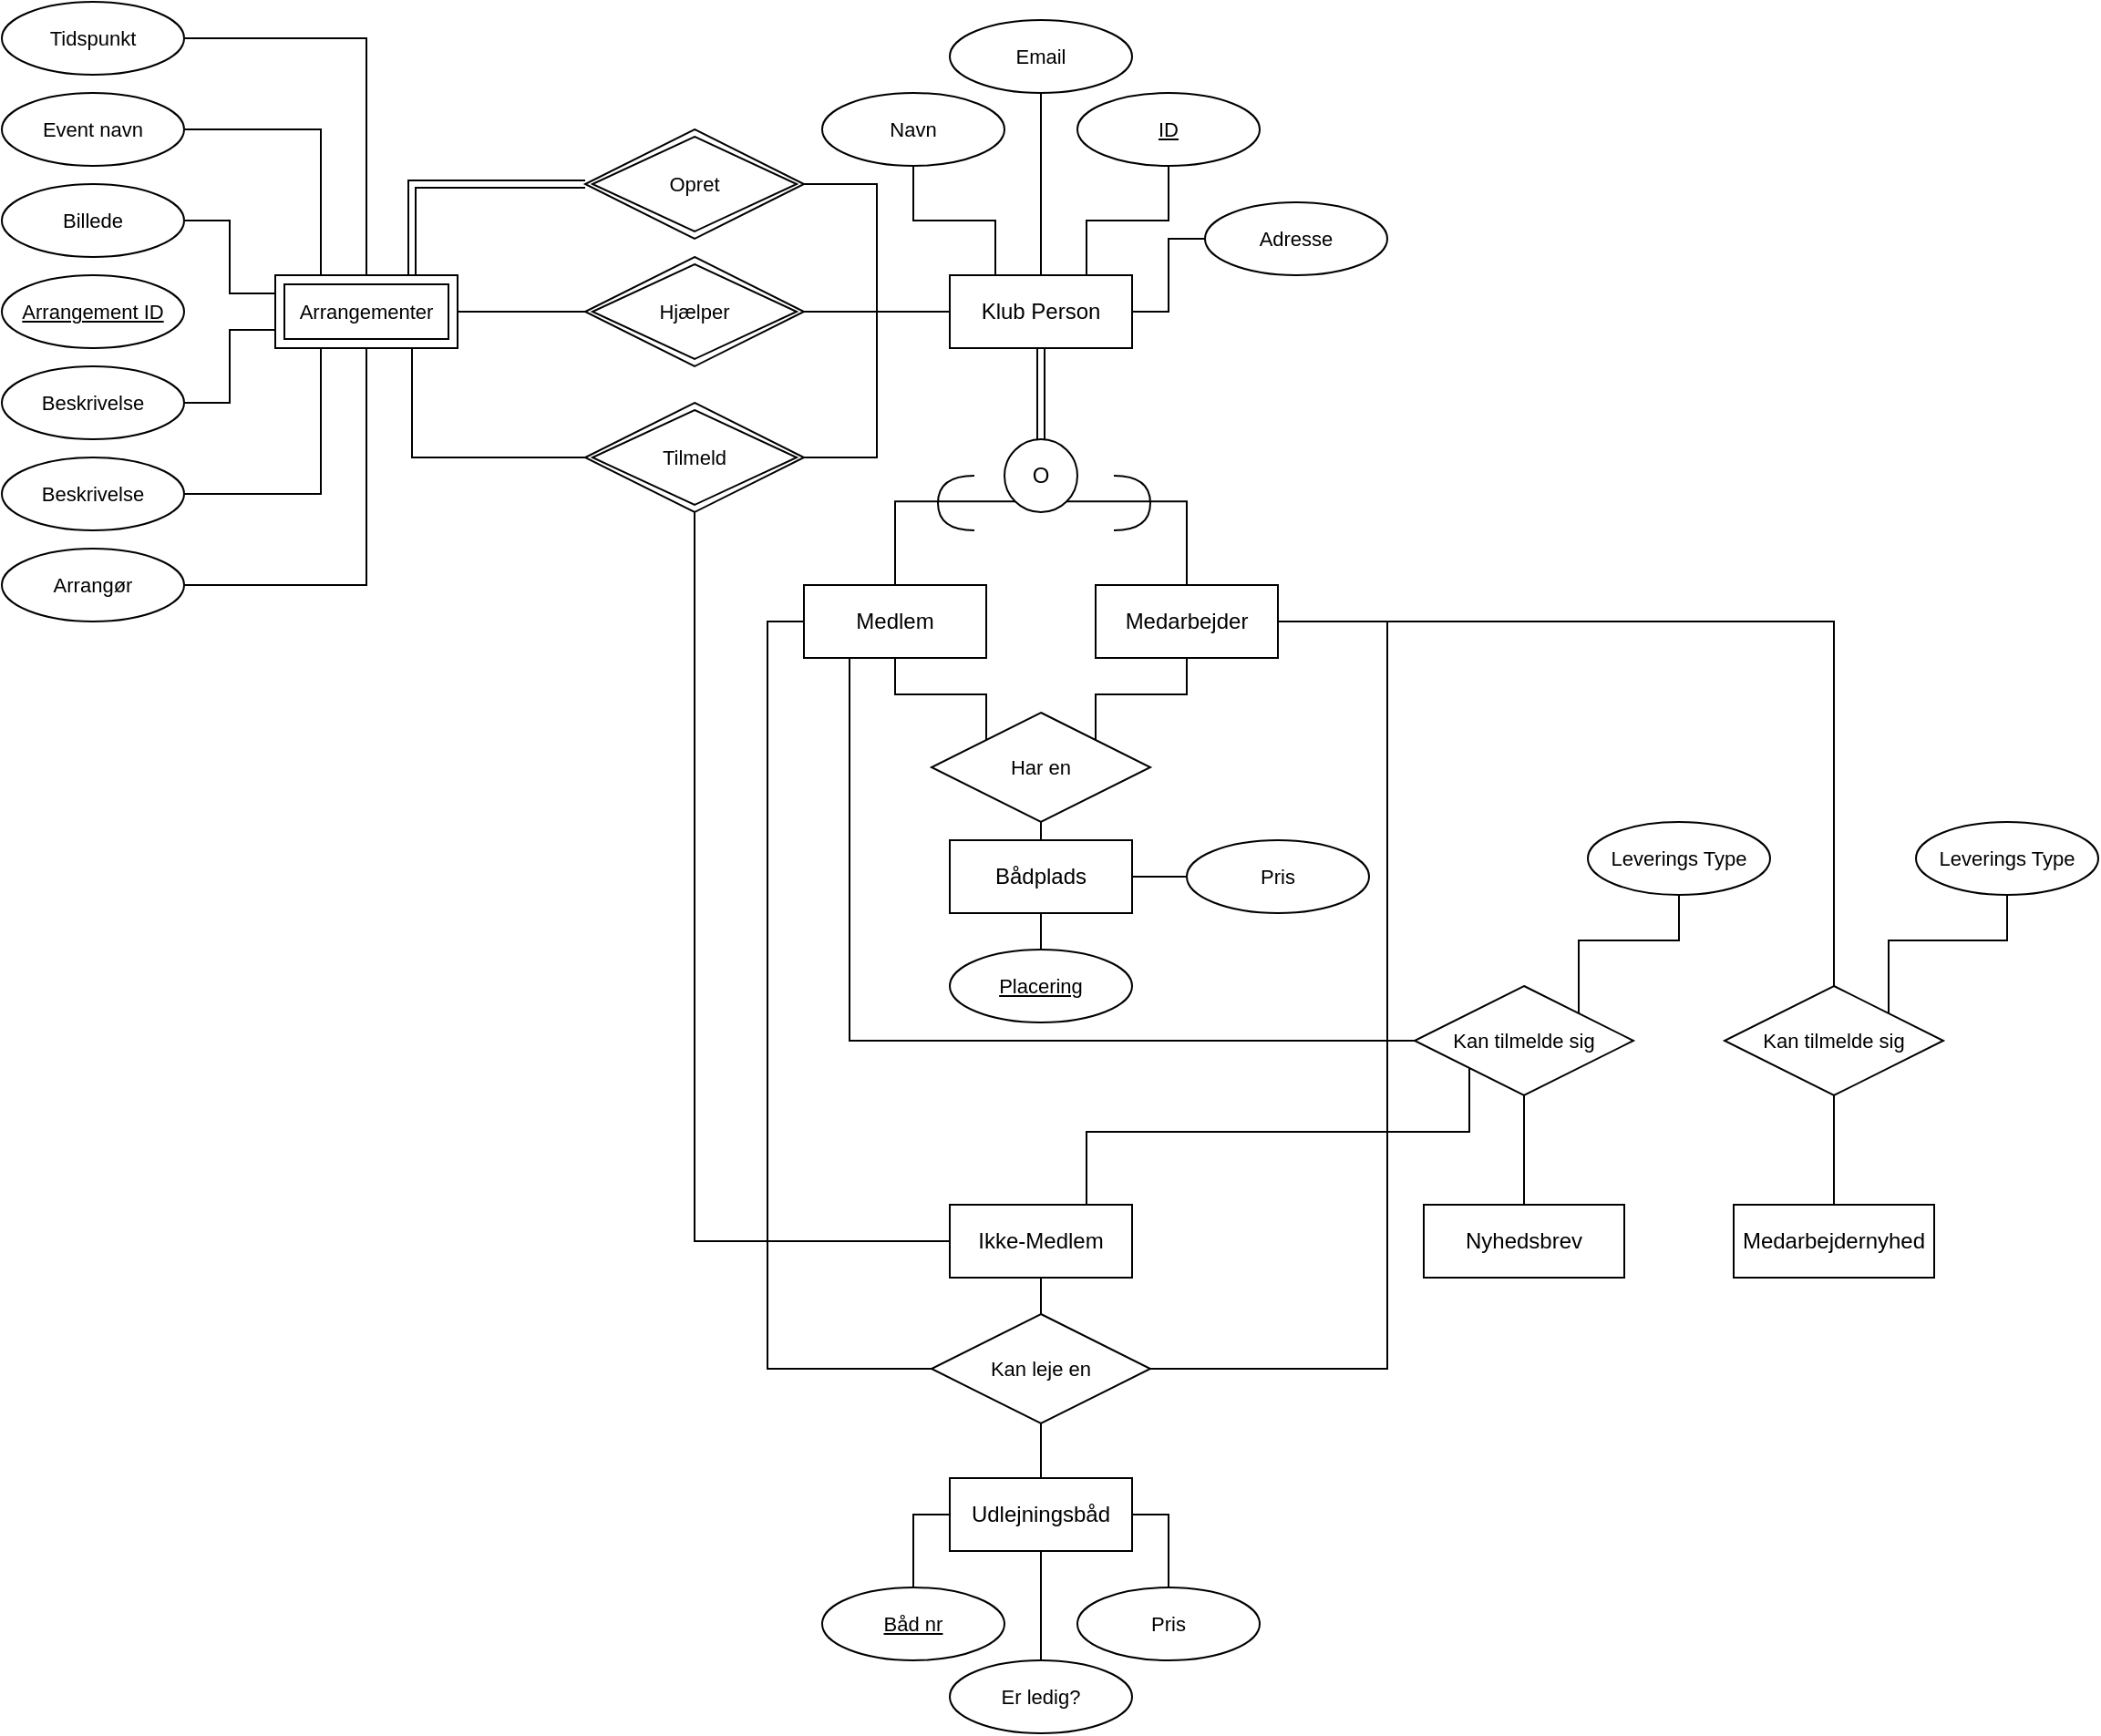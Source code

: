 <mxfile version="24.0.4" type="device">
  <diagram name="Page-1" id="0Zbd8G5VncU709x-szAZ">
    <mxGraphModel dx="1140" dy="826" grid="1" gridSize="10" guides="1" tooltips="1" connect="1" arrows="1" fold="1" page="1" pageScale="1" pageWidth="3300" pageHeight="4681" math="0" shadow="0">
      <root>
        <mxCell id="0" />
        <mxCell id="1" parent="0" />
        <mxCell id="HdUD7hzHtNREhUifunQa-23" style="edgeStyle=orthogonalEdgeStyle;rounded=0;orthogonalLoop=1;jettySize=auto;html=1;exitX=0.5;exitY=1;exitDx=0;exitDy=0;endArrow=none;endFill=0;shape=link;" parent="1" source="HdUD7hzHtNREhUifunQa-21" target="HdUD7hzHtNREhUifunQa-22" edge="1">
          <mxGeometry relative="1" as="geometry" />
        </mxCell>
        <mxCell id="HdUD7hzHtNREhUifunQa-49" style="edgeStyle=orthogonalEdgeStyle;rounded=0;orthogonalLoop=1;jettySize=auto;html=1;exitX=0.25;exitY=0;exitDx=0;exitDy=0;entryX=0.5;entryY=1;entryDx=0;entryDy=0;strokeColor=default;align=center;verticalAlign=middle;fontFamily=Helvetica;fontSize=11;fontColor=default;labelBackgroundColor=default;endArrow=none;endFill=0;" parent="1" source="HdUD7hzHtNREhUifunQa-21" target="HdUD7hzHtNREhUifunQa-48" edge="1">
          <mxGeometry relative="1" as="geometry" />
        </mxCell>
        <mxCell id="HdUD7hzHtNREhUifunQa-76" style="edgeStyle=orthogonalEdgeStyle;rounded=0;orthogonalLoop=1;jettySize=auto;html=1;exitX=0;exitY=0.5;exitDx=0;exitDy=0;entryX=1;entryY=0.5;entryDx=0;entryDy=0;strokeColor=default;align=center;verticalAlign=middle;fontFamily=Helvetica;fontSize=11;fontColor=default;labelBackgroundColor=default;endArrow=none;endFill=0;" parent="1" source="HdUD7hzHtNREhUifunQa-21" target="HdUD7hzHtNREhUifunQa-75" edge="1">
          <mxGeometry relative="1" as="geometry" />
        </mxCell>
        <mxCell id="SreHAF9LQcFx1illvAzD-44" style="edgeStyle=orthogonalEdgeStyle;rounded=0;orthogonalLoop=1;jettySize=auto;html=1;exitX=1;exitY=0.5;exitDx=0;exitDy=0;entryX=0;entryY=0.5;entryDx=0;entryDy=0;endArrow=none;endFill=0;" edge="1" parent="1" source="HdUD7hzHtNREhUifunQa-21" target="SreHAF9LQcFx1illvAzD-43">
          <mxGeometry relative="1" as="geometry" />
        </mxCell>
        <mxCell id="HdUD7hzHtNREhUifunQa-21" value="Klub Person" style="whiteSpace=wrap;html=1;align=center;" parent="1" vertex="1">
          <mxGeometry x="800" y="470" width="100" height="40" as="geometry" />
        </mxCell>
        <mxCell id="HdUD7hzHtNREhUifunQa-26" style="edgeStyle=orthogonalEdgeStyle;rounded=0;orthogonalLoop=1;jettySize=auto;html=1;exitX=1;exitY=1;exitDx=0;exitDy=0;entryX=0.5;entryY=0;entryDx=0;entryDy=0;strokeColor=default;align=center;verticalAlign=middle;fontFamily=Helvetica;fontSize=11;fontColor=default;labelBackgroundColor=default;endArrow=none;endFill=0;" parent="1" source="HdUD7hzHtNREhUifunQa-22" target="HdUD7hzHtNREhUifunQa-25" edge="1">
          <mxGeometry relative="1" as="geometry" />
        </mxCell>
        <mxCell id="HdUD7hzHtNREhUifunQa-27" style="edgeStyle=orthogonalEdgeStyle;rounded=0;orthogonalLoop=1;jettySize=auto;html=1;exitX=0;exitY=1;exitDx=0;exitDy=0;entryX=0.5;entryY=0;entryDx=0;entryDy=0;strokeColor=default;align=center;verticalAlign=middle;fontFamily=Helvetica;fontSize=11;fontColor=default;labelBackgroundColor=default;endArrow=none;endFill=0;" parent="1" source="HdUD7hzHtNREhUifunQa-22" target="HdUD7hzHtNREhUifunQa-24" edge="1">
          <mxGeometry relative="1" as="geometry" />
        </mxCell>
        <mxCell id="HdUD7hzHtNREhUifunQa-22" value="O" style="ellipse;whiteSpace=wrap;html=1;aspect=fixed;" parent="1" vertex="1">
          <mxGeometry x="830" y="560" width="40" height="40" as="geometry" />
        </mxCell>
        <mxCell id="HdUD7hzHtNREhUifunQa-64" style="edgeStyle=orthogonalEdgeStyle;rounded=0;orthogonalLoop=1;jettySize=auto;html=1;exitX=0;exitY=0.5;exitDx=0;exitDy=0;entryX=0;entryY=0.5;entryDx=0;entryDy=0;strokeColor=default;align=center;verticalAlign=middle;fontFamily=Helvetica;fontSize=11;fontColor=default;labelBackgroundColor=default;endArrow=none;endFill=0;" parent="1" source="HdUD7hzHtNREhUifunQa-24" target="HdUD7hzHtNREhUifunQa-60" edge="1">
          <mxGeometry relative="1" as="geometry" />
        </mxCell>
        <mxCell id="SreHAF9LQcFx1illvAzD-36" style="edgeStyle=orthogonalEdgeStyle;rounded=0;orthogonalLoop=1;jettySize=auto;html=1;exitX=0.25;exitY=1;exitDx=0;exitDy=0;entryX=0;entryY=0.5;entryDx=0;entryDy=0;endArrow=none;endFill=0;" edge="1" parent="1" source="HdUD7hzHtNREhUifunQa-24" target="SreHAF9LQcFx1illvAzD-28">
          <mxGeometry relative="1" as="geometry" />
        </mxCell>
        <mxCell id="HdUD7hzHtNREhUifunQa-24" value="Medlem" style="whiteSpace=wrap;html=1;align=center;" parent="1" vertex="1">
          <mxGeometry x="720" y="640" width="100" height="40" as="geometry" />
        </mxCell>
        <mxCell id="HdUD7hzHtNREhUifunQa-58" style="edgeStyle=orthogonalEdgeStyle;rounded=0;orthogonalLoop=1;jettySize=auto;html=1;exitX=0.5;exitY=1;exitDx=0;exitDy=0;entryX=1;entryY=0;entryDx=0;entryDy=0;strokeColor=default;align=center;verticalAlign=middle;fontFamily=Helvetica;fontSize=11;fontColor=default;labelBackgroundColor=default;endArrow=none;endFill=0;" parent="1" source="HdUD7hzHtNREhUifunQa-25" target="HdUD7hzHtNREhUifunQa-55" edge="1">
          <mxGeometry relative="1" as="geometry" />
        </mxCell>
        <mxCell id="HdUD7hzHtNREhUifunQa-63" style="edgeStyle=orthogonalEdgeStyle;rounded=0;orthogonalLoop=1;jettySize=auto;html=1;exitX=1;exitY=0.5;exitDx=0;exitDy=0;entryX=1;entryY=0.5;entryDx=0;entryDy=0;strokeColor=default;align=center;verticalAlign=middle;fontFamily=Helvetica;fontSize=11;fontColor=default;labelBackgroundColor=default;endArrow=none;endFill=0;" parent="1" source="HdUD7hzHtNREhUifunQa-25" target="HdUD7hzHtNREhUifunQa-60" edge="1">
          <mxGeometry relative="1" as="geometry">
            <Array as="points">
              <mxPoint x="1040" y="660" />
              <mxPoint x="1040" y="1070" />
            </Array>
          </mxGeometry>
        </mxCell>
        <mxCell id="SreHAF9LQcFx1illvAzD-27" style="edgeStyle=orthogonalEdgeStyle;rounded=0;orthogonalLoop=1;jettySize=auto;html=1;exitX=1;exitY=0.5;exitDx=0;exitDy=0;entryX=0.5;entryY=0;entryDx=0;entryDy=0;endArrow=none;endFill=0;" edge="1" parent="1" source="HdUD7hzHtNREhUifunQa-25" target="HdUD7hzHtNREhUifunQa-81">
          <mxGeometry relative="1" as="geometry" />
        </mxCell>
        <mxCell id="HdUD7hzHtNREhUifunQa-25" value="Medarbejder" style="whiteSpace=wrap;html=1;align=center;" parent="1" vertex="1">
          <mxGeometry x="880" y="640" width="100" height="40" as="geometry" />
        </mxCell>
        <mxCell id="HdUD7hzHtNREhUifunQa-28" value="" style="shape=requiredInterface;html=1;verticalLabelPosition=bottom;sketch=0;" parent="1" vertex="1">
          <mxGeometry x="890" y="580" width="20" height="30" as="geometry" />
        </mxCell>
        <mxCell id="HdUD7hzHtNREhUifunQa-31" value="" style="shape=requiredInterface;html=1;verticalLabelPosition=bottom;sketch=0;rotation=-180;" parent="1" vertex="1">
          <mxGeometry x="793.5" y="580" width="20" height="30" as="geometry" />
        </mxCell>
        <mxCell id="HdUD7hzHtNREhUifunQa-65" style="edgeStyle=orthogonalEdgeStyle;rounded=0;orthogonalLoop=1;jettySize=auto;html=1;exitX=0.5;exitY=1;exitDx=0;exitDy=0;entryX=0.5;entryY=0;entryDx=0;entryDy=0;strokeColor=default;align=center;verticalAlign=middle;fontFamily=Helvetica;fontSize=11;fontColor=default;labelBackgroundColor=default;endArrow=none;endFill=0;" parent="1" source="HdUD7hzHtNREhUifunQa-33" target="HdUD7hzHtNREhUifunQa-60" edge="1">
          <mxGeometry relative="1" as="geometry" />
        </mxCell>
        <mxCell id="SreHAF9LQcFx1illvAzD-13" style="edgeStyle=orthogonalEdgeStyle;rounded=0;orthogonalLoop=1;jettySize=auto;html=1;exitX=0;exitY=0.5;exitDx=0;exitDy=0;entryX=0.5;entryY=1;entryDx=0;entryDy=0;endArrow=none;endFill=0;" edge="1" parent="1" source="HdUD7hzHtNREhUifunQa-33" target="HdUD7hzHtNREhUifunQa-75">
          <mxGeometry relative="1" as="geometry" />
        </mxCell>
        <mxCell id="SreHAF9LQcFx1illvAzD-33" style="edgeStyle=orthogonalEdgeStyle;rounded=0;orthogonalLoop=1;jettySize=auto;html=1;exitX=0.75;exitY=0;exitDx=0;exitDy=0;entryX=0;entryY=1;entryDx=0;entryDy=0;endArrow=none;endFill=0;" edge="1" parent="1" source="HdUD7hzHtNREhUifunQa-33" target="SreHAF9LQcFx1illvAzD-28">
          <mxGeometry relative="1" as="geometry">
            <Array as="points">
              <mxPoint x="875" y="940" />
              <mxPoint x="1085" y="940" />
            </Array>
          </mxGeometry>
        </mxCell>
        <mxCell id="HdUD7hzHtNREhUifunQa-33" value="Ikke-Medlem" style="whiteSpace=wrap;html=1;align=center;" parent="1" vertex="1">
          <mxGeometry x="800" y="980" width="100" height="40" as="geometry" />
        </mxCell>
        <mxCell id="HdUD7hzHtNREhUifunQa-37" value="Medarbejdernyhed" style="whiteSpace=wrap;html=1;align=center;" parent="1" vertex="1">
          <mxGeometry x="1230" y="980" width="110" height="40" as="geometry" />
        </mxCell>
        <mxCell id="HdUD7hzHtNREhUifunQa-38" value="Nyhedsbrev" style="whiteSpace=wrap;html=1;align=center;" parent="1" vertex="1">
          <mxGeometry x="1060" y="980" width="110" height="40" as="geometry" />
        </mxCell>
        <mxCell id="HdUD7hzHtNREhUifunQa-47" style="edgeStyle=orthogonalEdgeStyle;rounded=0;orthogonalLoop=1;jettySize=auto;html=1;exitX=0.5;exitY=1;exitDx=0;exitDy=0;entryX=0.75;entryY=0;entryDx=0;entryDy=0;strokeColor=default;align=center;verticalAlign=middle;fontFamily=Helvetica;fontSize=11;fontColor=default;labelBackgroundColor=default;endArrow=none;endFill=0;" parent="1" source="HdUD7hzHtNREhUifunQa-46" target="HdUD7hzHtNREhUifunQa-21" edge="1">
          <mxGeometry relative="1" as="geometry" />
        </mxCell>
        <mxCell id="HdUD7hzHtNREhUifunQa-46" value="ID" style="ellipse;whiteSpace=wrap;html=1;align=center;fontStyle=4;fontFamily=Helvetica;fontSize=11;fontColor=default;labelBackgroundColor=default;" parent="1" vertex="1">
          <mxGeometry x="870" y="370" width="100" height="40" as="geometry" />
        </mxCell>
        <mxCell id="HdUD7hzHtNREhUifunQa-48" value="Navn" style="ellipse;whiteSpace=wrap;html=1;align=center;fontFamily=Helvetica;fontSize=11;fontColor=default;labelBackgroundColor=default;" parent="1" vertex="1">
          <mxGeometry x="730" y="370" width="100" height="40" as="geometry" />
        </mxCell>
        <mxCell id="HdUD7hzHtNREhUifunQa-51" style="edgeStyle=orthogonalEdgeStyle;rounded=0;orthogonalLoop=1;jettySize=auto;html=1;exitX=0.5;exitY=1;exitDx=0;exitDy=0;entryX=0.5;entryY=0;entryDx=0;entryDy=0;strokeColor=default;align=center;verticalAlign=middle;fontFamily=Helvetica;fontSize=11;fontColor=default;labelBackgroundColor=default;endArrow=none;endFill=0;" parent="1" source="HdUD7hzHtNREhUifunQa-50" target="HdUD7hzHtNREhUifunQa-21" edge="1">
          <mxGeometry relative="1" as="geometry" />
        </mxCell>
        <mxCell id="HdUD7hzHtNREhUifunQa-50" value="Email" style="ellipse;whiteSpace=wrap;html=1;align=center;fontFamily=Helvetica;fontSize=11;fontColor=default;labelBackgroundColor=default;" parent="1" vertex="1">
          <mxGeometry x="800" y="330" width="100" height="40" as="geometry" />
        </mxCell>
        <mxCell id="HdUD7hzHtNREhUifunQa-52" value="Bådplads" style="whiteSpace=wrap;html=1;align=center;" parent="1" vertex="1">
          <mxGeometry x="800" y="780" width="100" height="40" as="geometry" />
        </mxCell>
        <mxCell id="HdUD7hzHtNREhUifunQa-53" value="Udlejningsbåd" style="whiteSpace=wrap;html=1;align=center;" parent="1" vertex="1">
          <mxGeometry x="800" y="1130" width="100" height="40" as="geometry" />
        </mxCell>
        <mxCell id="HdUD7hzHtNREhUifunQa-59" style="edgeStyle=orthogonalEdgeStyle;rounded=0;orthogonalLoop=1;jettySize=auto;html=1;exitX=0.5;exitY=1;exitDx=0;exitDy=0;entryX=0.5;entryY=0;entryDx=0;entryDy=0;strokeColor=default;align=center;verticalAlign=middle;fontFamily=Helvetica;fontSize=11;fontColor=default;labelBackgroundColor=default;endArrow=none;endFill=0;" parent="1" source="HdUD7hzHtNREhUifunQa-55" target="HdUD7hzHtNREhUifunQa-52" edge="1">
          <mxGeometry relative="1" as="geometry" />
        </mxCell>
        <mxCell id="SreHAF9LQcFx1illvAzD-22" style="edgeStyle=orthogonalEdgeStyle;rounded=0;orthogonalLoop=1;jettySize=auto;html=1;exitX=0;exitY=0;exitDx=0;exitDy=0;entryX=0.5;entryY=1;entryDx=0;entryDy=0;endArrow=none;endFill=0;" edge="1" parent="1" source="HdUD7hzHtNREhUifunQa-55" target="HdUD7hzHtNREhUifunQa-24">
          <mxGeometry relative="1" as="geometry">
            <Array as="points">
              <mxPoint x="820" y="700" />
              <mxPoint x="770" y="700" />
            </Array>
          </mxGeometry>
        </mxCell>
        <mxCell id="HdUD7hzHtNREhUifunQa-55" value="Har en" style="shape=rhombus;perimeter=rhombusPerimeter;whiteSpace=wrap;html=1;align=center;fontFamily=Helvetica;fontSize=11;fontColor=default;labelBackgroundColor=default;" parent="1" vertex="1">
          <mxGeometry x="790" y="710" width="120" height="60" as="geometry" />
        </mxCell>
        <mxCell id="HdUD7hzHtNREhUifunQa-66" style="edgeStyle=orthogonalEdgeStyle;rounded=0;orthogonalLoop=1;jettySize=auto;html=1;exitX=0.5;exitY=1;exitDx=0;exitDy=0;entryX=0.5;entryY=0;entryDx=0;entryDy=0;strokeColor=default;align=center;verticalAlign=middle;fontFamily=Helvetica;fontSize=11;fontColor=default;labelBackgroundColor=default;endArrow=none;endFill=0;" parent="1" source="HdUD7hzHtNREhUifunQa-60" target="HdUD7hzHtNREhUifunQa-53" edge="1">
          <mxGeometry relative="1" as="geometry" />
        </mxCell>
        <mxCell id="HdUD7hzHtNREhUifunQa-60" value="Kan leje en" style="shape=rhombus;perimeter=rhombusPerimeter;whiteSpace=wrap;html=1;align=center;fontFamily=Helvetica;fontSize=11;fontColor=default;labelBackgroundColor=default;" parent="1" vertex="1">
          <mxGeometry x="790" y="1040" width="120" height="60" as="geometry" />
        </mxCell>
        <mxCell id="SreHAF9LQcFx1illvAzD-1" style="edgeStyle=orthogonalEdgeStyle;rounded=0;orthogonalLoop=1;jettySize=auto;html=1;exitX=0.75;exitY=0;exitDx=0;exitDy=0;entryX=0;entryY=0.5;entryDx=0;entryDy=0;endArrow=none;endFill=0;shape=link;" edge="1" parent="1" source="HdUD7hzHtNREhUifunQa-70" target="HdUD7hzHtNREhUifunQa-72">
          <mxGeometry relative="1" as="geometry" />
        </mxCell>
        <mxCell id="SreHAF9LQcFx1illvAzD-4" style="edgeStyle=orthogonalEdgeStyle;rounded=0;orthogonalLoop=1;jettySize=auto;html=1;exitX=0.5;exitY=0;exitDx=0;exitDy=0;entryX=1;entryY=0.5;entryDx=0;entryDy=0;endArrow=none;endFill=0;" edge="1" parent="1" source="HdUD7hzHtNREhUifunQa-70" target="SreHAF9LQcFx1illvAzD-3">
          <mxGeometry relative="1" as="geometry" />
        </mxCell>
        <mxCell id="HdUD7hzHtNREhUifunQa-70" value="Arrangementer" style="shape=ext;margin=3;double=1;whiteSpace=wrap;html=1;align=center;fontFamily=Helvetica;fontSize=11;fontColor=default;labelBackgroundColor=default;" parent="1" vertex="1">
          <mxGeometry x="430" y="470" width="100" height="40" as="geometry" />
        </mxCell>
        <mxCell id="HdUD7hzHtNREhUifunQa-74" style="edgeStyle=orthogonalEdgeStyle;rounded=0;orthogonalLoop=1;jettySize=auto;html=1;exitX=1;exitY=0.5;exitDx=0;exitDy=0;entryX=0;entryY=0.5;entryDx=0;entryDy=0;strokeColor=default;align=center;verticalAlign=middle;fontFamily=Helvetica;fontSize=11;fontColor=default;labelBackgroundColor=default;endArrow=none;endFill=0;" parent="1" source="HdUD7hzHtNREhUifunQa-72" target="HdUD7hzHtNREhUifunQa-21" edge="1">
          <mxGeometry relative="1" as="geometry" />
        </mxCell>
        <mxCell id="HdUD7hzHtNREhUifunQa-72" value="Opret" style="shape=rhombus;double=1;perimeter=rhombusPerimeter;whiteSpace=wrap;html=1;align=center;fontFamily=Helvetica;fontSize=11;fontColor=default;labelBackgroundColor=default;" parent="1" vertex="1">
          <mxGeometry x="600" y="390" width="120" height="60" as="geometry" />
        </mxCell>
        <mxCell id="SreHAF9LQcFx1illvAzD-2" style="edgeStyle=orthogonalEdgeStyle;rounded=0;orthogonalLoop=1;jettySize=auto;html=1;exitX=0;exitY=0.5;exitDx=0;exitDy=0;entryX=0.75;entryY=1;entryDx=0;entryDy=0;endArrow=none;endFill=0;" edge="1" parent="1" source="HdUD7hzHtNREhUifunQa-75" target="HdUD7hzHtNREhUifunQa-70">
          <mxGeometry relative="1" as="geometry" />
        </mxCell>
        <mxCell id="HdUD7hzHtNREhUifunQa-75" value="Tilmeld" style="shape=rhombus;double=1;perimeter=rhombusPerimeter;whiteSpace=wrap;html=1;align=center;fontFamily=Helvetica;fontSize=11;fontColor=default;labelBackgroundColor=default;" parent="1" vertex="1">
          <mxGeometry x="600" y="540" width="120" height="60" as="geometry" />
        </mxCell>
        <mxCell id="HdUD7hzHtNREhUifunQa-79" style="edgeStyle=orthogonalEdgeStyle;rounded=0;orthogonalLoop=1;jettySize=auto;html=1;exitX=0;exitY=0.5;exitDx=0;exitDy=0;entryX=1;entryY=0.5;entryDx=0;entryDy=0;strokeColor=default;align=center;verticalAlign=middle;fontFamily=Helvetica;fontSize=11;fontColor=default;labelBackgroundColor=default;endArrow=none;endFill=0;" parent="1" source="HdUD7hzHtNREhUifunQa-78" target="HdUD7hzHtNREhUifunQa-70" edge="1">
          <mxGeometry relative="1" as="geometry" />
        </mxCell>
        <mxCell id="HdUD7hzHtNREhUifunQa-80" style="edgeStyle=orthogonalEdgeStyle;rounded=0;orthogonalLoop=1;jettySize=auto;html=1;exitX=1;exitY=0.5;exitDx=0;exitDy=0;entryX=0;entryY=0.5;entryDx=0;entryDy=0;strokeColor=default;align=center;verticalAlign=middle;fontFamily=Helvetica;fontSize=11;fontColor=default;labelBackgroundColor=default;endArrow=none;endFill=0;" parent="1" source="HdUD7hzHtNREhUifunQa-78" target="HdUD7hzHtNREhUifunQa-21" edge="1">
          <mxGeometry relative="1" as="geometry" />
        </mxCell>
        <mxCell id="HdUD7hzHtNREhUifunQa-78" value="Hjælper" style="shape=rhombus;double=1;perimeter=rhombusPerimeter;whiteSpace=wrap;html=1;align=center;fontFamily=Helvetica;fontSize=11;fontColor=default;labelBackgroundColor=default;" parent="1" vertex="1">
          <mxGeometry x="600" y="460" width="120" height="60" as="geometry" />
        </mxCell>
        <mxCell id="HdUD7hzHtNREhUifunQa-90" style="edgeStyle=orthogonalEdgeStyle;rounded=0;orthogonalLoop=1;jettySize=auto;html=1;exitX=0.5;exitY=1;exitDx=0;exitDy=0;entryX=0.5;entryY=0;entryDx=0;entryDy=0;strokeColor=default;align=center;verticalAlign=middle;fontFamily=Helvetica;fontSize=11;fontColor=default;labelBackgroundColor=default;endArrow=none;endFill=0;" parent="1" source="HdUD7hzHtNREhUifunQa-81" target="HdUD7hzHtNREhUifunQa-37" edge="1">
          <mxGeometry relative="1" as="geometry" />
        </mxCell>
        <mxCell id="HdUD7hzHtNREhUifunQa-81" value="Kan tilmelde sig" style="shape=rhombus;perimeter=rhombusPerimeter;whiteSpace=wrap;html=1;align=center;fontFamily=Helvetica;fontSize=11;fontColor=default;labelBackgroundColor=default;" parent="1" vertex="1">
          <mxGeometry x="1225" y="860" width="120" height="60" as="geometry" />
        </mxCell>
        <mxCell id="SreHAF9LQcFx1illvAzD-26" style="edgeStyle=orthogonalEdgeStyle;rounded=0;orthogonalLoop=1;jettySize=auto;html=1;exitX=0.5;exitY=1;exitDx=0;exitDy=0;entryX=1;entryY=0;entryDx=0;entryDy=0;endArrow=none;endFill=0;" edge="1" parent="1" source="HdUD7hzHtNREhUifunQa-86" target="HdUD7hzHtNREhUifunQa-81">
          <mxGeometry relative="1" as="geometry" />
        </mxCell>
        <mxCell id="HdUD7hzHtNREhUifunQa-86" value="Leverings Type" style="ellipse;whiteSpace=wrap;html=1;align=center;fontFamily=Helvetica;fontSize=11;fontColor=default;labelBackgroundColor=default;" parent="1" vertex="1">
          <mxGeometry x="1330" y="770" width="100" height="40" as="geometry" />
        </mxCell>
        <mxCell id="SreHAF9LQcFx1illvAzD-3" value="Tidspunkt" style="ellipse;whiteSpace=wrap;html=1;align=center;fontFamily=Helvetica;fontSize=11;fontColor=default;labelBackgroundColor=default;" vertex="1" parent="1">
          <mxGeometry x="280" y="320" width="100" height="40" as="geometry" />
        </mxCell>
        <mxCell id="SreHAF9LQcFx1illvAzD-6" style="edgeStyle=orthogonalEdgeStyle;rounded=0;orthogonalLoop=1;jettySize=auto;html=1;exitX=1;exitY=0.5;exitDx=0;exitDy=0;entryX=0.25;entryY=0;entryDx=0;entryDy=0;endArrow=none;endFill=0;" edge="1" parent="1" source="SreHAF9LQcFx1illvAzD-5" target="HdUD7hzHtNREhUifunQa-70">
          <mxGeometry relative="1" as="geometry" />
        </mxCell>
        <mxCell id="SreHAF9LQcFx1illvAzD-5" value="Event navn" style="ellipse;whiteSpace=wrap;html=1;align=center;fontFamily=Helvetica;fontSize=11;fontColor=default;labelBackgroundColor=default;" vertex="1" parent="1">
          <mxGeometry x="280" y="370" width="100" height="40" as="geometry" />
        </mxCell>
        <mxCell id="SreHAF9LQcFx1illvAzD-48" style="edgeStyle=orthogonalEdgeStyle;rounded=0;orthogonalLoop=1;jettySize=auto;html=1;exitX=1;exitY=0.5;exitDx=0;exitDy=0;entryX=0;entryY=0.25;entryDx=0;entryDy=0;endArrow=none;endFill=0;" edge="1" parent="1" source="SreHAF9LQcFx1illvAzD-7" target="HdUD7hzHtNREhUifunQa-70">
          <mxGeometry relative="1" as="geometry" />
        </mxCell>
        <mxCell id="SreHAF9LQcFx1illvAzD-7" value="Billede" style="ellipse;whiteSpace=wrap;html=1;align=center;fontFamily=Helvetica;fontSize=11;fontColor=default;labelBackgroundColor=default;" vertex="1" parent="1">
          <mxGeometry x="280" y="420" width="100" height="40" as="geometry" />
        </mxCell>
        <mxCell id="SreHAF9LQcFx1illvAzD-10" style="edgeStyle=orthogonalEdgeStyle;rounded=0;orthogonalLoop=1;jettySize=auto;html=1;exitX=1;exitY=0.5;exitDx=0;exitDy=0;entryX=0.25;entryY=1;entryDx=0;entryDy=0;endArrow=none;endFill=0;" edge="1" parent="1" source="SreHAF9LQcFx1illvAzD-9" target="HdUD7hzHtNREhUifunQa-70">
          <mxGeometry relative="1" as="geometry" />
        </mxCell>
        <mxCell id="SreHAF9LQcFx1illvAzD-9" value="Beskrivelse" style="ellipse;whiteSpace=wrap;html=1;align=center;fontFamily=Helvetica;fontSize=11;fontColor=default;labelBackgroundColor=default;" vertex="1" parent="1">
          <mxGeometry x="280" y="570" width="100" height="40" as="geometry" />
        </mxCell>
        <mxCell id="SreHAF9LQcFx1illvAzD-16" style="edgeStyle=orthogonalEdgeStyle;rounded=0;orthogonalLoop=1;jettySize=auto;html=1;exitX=0.5;exitY=0;exitDx=0;exitDy=0;entryX=0;entryY=0.5;entryDx=0;entryDy=0;endArrow=none;endFill=0;" edge="1" parent="1" source="SreHAF9LQcFx1illvAzD-14" target="HdUD7hzHtNREhUifunQa-53">
          <mxGeometry relative="1" as="geometry" />
        </mxCell>
        <mxCell id="SreHAF9LQcFx1illvAzD-14" value="&lt;u&gt;Båd nr&lt;/u&gt;" style="ellipse;whiteSpace=wrap;html=1;align=center;fontFamily=Helvetica;fontSize=11;fontColor=default;labelBackgroundColor=default;" vertex="1" parent="1">
          <mxGeometry x="730" y="1190" width="100" height="40" as="geometry" />
        </mxCell>
        <mxCell id="SreHAF9LQcFx1illvAzD-18" style="edgeStyle=orthogonalEdgeStyle;rounded=0;orthogonalLoop=1;jettySize=auto;html=1;exitX=0.5;exitY=0;exitDx=0;exitDy=0;entryX=1;entryY=0.5;entryDx=0;entryDy=0;endArrow=none;endFill=0;" edge="1" parent="1" source="SreHAF9LQcFx1illvAzD-17" target="HdUD7hzHtNREhUifunQa-53">
          <mxGeometry relative="1" as="geometry" />
        </mxCell>
        <mxCell id="SreHAF9LQcFx1illvAzD-17" value="Pris" style="ellipse;whiteSpace=wrap;html=1;align=center;fontFamily=Helvetica;fontSize=11;fontColor=default;labelBackgroundColor=default;" vertex="1" parent="1">
          <mxGeometry x="870" y="1190" width="100" height="40" as="geometry" />
        </mxCell>
        <mxCell id="SreHAF9LQcFx1illvAzD-20" style="edgeStyle=orthogonalEdgeStyle;rounded=0;orthogonalLoop=1;jettySize=auto;html=1;exitX=0.5;exitY=0;exitDx=0;exitDy=0;entryX=0.5;entryY=1;entryDx=0;entryDy=0;endArrow=none;endFill=0;" edge="1" parent="1" source="SreHAF9LQcFx1illvAzD-19" target="HdUD7hzHtNREhUifunQa-53">
          <mxGeometry relative="1" as="geometry" />
        </mxCell>
        <mxCell id="SreHAF9LQcFx1illvAzD-19" value="Er ledig?" style="ellipse;whiteSpace=wrap;html=1;align=center;fontFamily=Helvetica;fontSize=11;fontColor=default;labelBackgroundColor=default;" vertex="1" parent="1">
          <mxGeometry x="800" y="1230" width="100" height="40" as="geometry" />
        </mxCell>
        <mxCell id="SreHAF9LQcFx1illvAzD-32" style="edgeStyle=orthogonalEdgeStyle;rounded=0;orthogonalLoop=1;jettySize=auto;html=1;exitX=0.5;exitY=1;exitDx=0;exitDy=0;entryX=0.5;entryY=0;entryDx=0;entryDy=0;endArrow=none;endFill=0;" edge="1" parent="1" source="SreHAF9LQcFx1illvAzD-28" target="HdUD7hzHtNREhUifunQa-38">
          <mxGeometry relative="1" as="geometry" />
        </mxCell>
        <mxCell id="SreHAF9LQcFx1illvAzD-28" value="Kan tilmelde sig" style="shape=rhombus;perimeter=rhombusPerimeter;whiteSpace=wrap;html=1;align=center;fontFamily=Helvetica;fontSize=11;fontColor=default;labelBackgroundColor=default;" vertex="1" parent="1">
          <mxGeometry x="1055" y="860" width="120" height="60" as="geometry" />
        </mxCell>
        <mxCell id="SreHAF9LQcFx1illvAzD-30" style="edgeStyle=orthogonalEdgeStyle;rounded=0;orthogonalLoop=1;jettySize=auto;html=1;exitX=0.5;exitY=1;exitDx=0;exitDy=0;entryX=1;entryY=0;entryDx=0;entryDy=0;endArrow=none;endFill=0;" edge="1" parent="1" source="SreHAF9LQcFx1illvAzD-29" target="SreHAF9LQcFx1illvAzD-28">
          <mxGeometry relative="1" as="geometry" />
        </mxCell>
        <mxCell id="SreHAF9LQcFx1illvAzD-29" value="Leverings Type" style="ellipse;whiteSpace=wrap;html=1;align=center;fontFamily=Helvetica;fontSize=11;fontColor=default;labelBackgroundColor=default;" vertex="1" parent="1">
          <mxGeometry x="1150" y="770" width="100" height="40" as="geometry" />
        </mxCell>
        <mxCell id="SreHAF9LQcFx1illvAzD-38" style="edgeStyle=orthogonalEdgeStyle;rounded=0;orthogonalLoop=1;jettySize=auto;html=1;exitX=0.5;exitY=0;exitDx=0;exitDy=0;entryX=0.5;entryY=1;entryDx=0;entryDy=0;endArrow=none;endFill=0;" edge="1" parent="1" source="SreHAF9LQcFx1illvAzD-37" target="HdUD7hzHtNREhUifunQa-52">
          <mxGeometry relative="1" as="geometry" />
        </mxCell>
        <mxCell id="SreHAF9LQcFx1illvAzD-37" value="&lt;u&gt;Placering&lt;/u&gt;" style="ellipse;whiteSpace=wrap;html=1;align=center;fontFamily=Helvetica;fontSize=11;fontColor=default;labelBackgroundColor=default;" vertex="1" parent="1">
          <mxGeometry x="800" y="840" width="100" height="40" as="geometry" />
        </mxCell>
        <mxCell id="SreHAF9LQcFx1illvAzD-40" style="edgeStyle=orthogonalEdgeStyle;rounded=0;orthogonalLoop=1;jettySize=auto;html=1;exitX=0;exitY=0.5;exitDx=0;exitDy=0;entryX=1;entryY=0.5;entryDx=0;entryDy=0;endArrow=none;endFill=0;" edge="1" parent="1" source="SreHAF9LQcFx1illvAzD-39" target="HdUD7hzHtNREhUifunQa-52">
          <mxGeometry relative="1" as="geometry" />
        </mxCell>
        <mxCell id="SreHAF9LQcFx1illvAzD-39" value="Pris" style="ellipse;whiteSpace=wrap;html=1;align=center;fontFamily=Helvetica;fontSize=11;fontColor=default;labelBackgroundColor=default;" vertex="1" parent="1">
          <mxGeometry x="930" y="780" width="100" height="40" as="geometry" />
        </mxCell>
        <mxCell id="SreHAF9LQcFx1illvAzD-43" value="Adresse" style="ellipse;whiteSpace=wrap;html=1;align=center;fontFamily=Helvetica;fontSize=11;fontColor=default;labelBackgroundColor=default;" vertex="1" parent="1">
          <mxGeometry x="940" y="430" width="100" height="40" as="geometry" />
        </mxCell>
        <mxCell id="SreHAF9LQcFx1illvAzD-46" style="edgeStyle=orthogonalEdgeStyle;rounded=0;orthogonalLoop=1;jettySize=auto;html=1;exitX=1;exitY=0.5;exitDx=0;exitDy=0;entryX=0.5;entryY=1;entryDx=0;entryDy=0;endArrow=none;endFill=0;" edge="1" parent="1" source="SreHAF9LQcFx1illvAzD-45" target="HdUD7hzHtNREhUifunQa-70">
          <mxGeometry relative="1" as="geometry" />
        </mxCell>
        <mxCell id="SreHAF9LQcFx1illvAzD-45" value="Arrangør" style="ellipse;whiteSpace=wrap;html=1;align=center;fontFamily=Helvetica;fontSize=11;fontColor=default;labelBackgroundColor=default;" vertex="1" parent="1">
          <mxGeometry x="280" y="620" width="100" height="40" as="geometry" />
        </mxCell>
        <mxCell id="SreHAF9LQcFx1illvAzD-50" style="edgeStyle=orthogonalEdgeStyle;rounded=0;orthogonalLoop=1;jettySize=auto;html=1;exitX=1;exitY=0.5;exitDx=0;exitDy=0;entryX=0;entryY=0.75;entryDx=0;entryDy=0;endArrow=none;endFill=0;" edge="1" parent="1" source="SreHAF9LQcFx1illvAzD-49" target="HdUD7hzHtNREhUifunQa-70">
          <mxGeometry relative="1" as="geometry" />
        </mxCell>
        <mxCell id="SreHAF9LQcFx1illvAzD-49" value="Beskrivelse" style="ellipse;whiteSpace=wrap;html=1;align=center;fontFamily=Helvetica;fontSize=11;fontColor=default;labelBackgroundColor=default;" vertex="1" parent="1">
          <mxGeometry x="280" y="520" width="100" height="40" as="geometry" />
        </mxCell>
        <mxCell id="SreHAF9LQcFx1illvAzD-51" value="&lt;u&gt;Arrangement ID&lt;/u&gt;" style="ellipse;whiteSpace=wrap;html=1;align=center;fontFamily=Helvetica;fontSize=11;fontColor=default;labelBackgroundColor=default;" vertex="1" parent="1">
          <mxGeometry x="280" y="470" width="100" height="40" as="geometry" />
        </mxCell>
      </root>
    </mxGraphModel>
  </diagram>
</mxfile>
